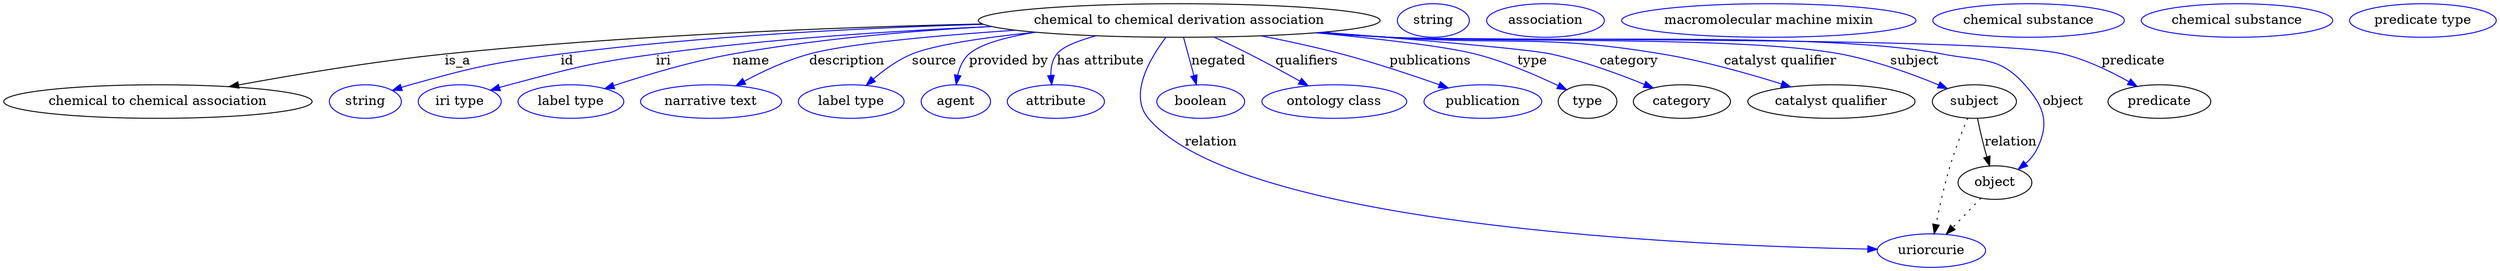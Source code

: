 digraph {
	graph [bb="0,0,2663.7,283"];
	node [label="\N"];
	"chemical to chemical derivation association"	 [height=0.5,
		label="chemical to chemical derivation association",
		pos="1257.1,265",
		width=5.9759];
	"chemical to chemical association"	 [height=0.5,
		pos="165.09,178",
		width=4.5857];
	"chemical to chemical derivation association" -> "chemical to chemical association"	 [label=is_a,
		lp="484.09,221.5",
		pos="e,244.04,193.88 1055.8,258.54 860.87,251.79 579.23,240.58 470.09,229 396.88,221.23 314.6,207.16 253.96,195.76"];
	id	 [color=blue,
		height=0.5,
		label=string,
		pos="386.09,178",
		width=1.0652];
	"chemical to chemical derivation association" -> id	 [color=blue,
		label=id,
		lp="599.09,221.5",
		pos="e,415.29,189.76 1060.5,257.66 897.68,250.96 679.29,240.4 592.09,229 520.95,219.7 502.98,215.99 434.09,196 431.1,195.14 428.04,194.17 \
424.98,193.15",
		style=solid];
	iri	 [color=blue,
		height=0.5,
		label="iri type",
		pos="487.09,178",
		width=1.2277];
	"chemical to chemical derivation association" -> iri	 [color=blue,
		label=iri,
		lp="704.09,221.5",
		pos="e,520.26,189.94 1053.8,259.03 946.99,254.11 814.05,245.18 696.09,229 625.87,219.37 608.42,214.76 540.09,196 536.75,195.08 533.32,\
194.08 529.88,193.02",
		style=solid];
	name	 [color=blue,
		height=0.5,
		label="label type",
		pos="606.09,178",
		width=1.5707];
	"chemical to chemical derivation association" -> name	 [color=blue,
		label=name,
		lp="797.09,221.5",
		pos="e,643.21,191.6 1074.9,255.39 963.73,248.73 832.71,239.26 777.09,229 734.24,221.1 686.87,206.49 652.87,194.93",
		style=solid];
	description	 [color=blue,
		height=0.5,
		label="narrative text",
		pos="756.09,178",
		width=2.0943];
	"chemical to chemical derivation association" -> description	 [color=blue,
		label=description,
		lp="900.09,221.5",
		pos="e,783.37,195 1077.1,255.14 991.74,249.17 899.73,240.47 859.09,229 835.71,222.4 811.28,210.55 792.08,199.93",
		style=solid];
	source	 [color=blue,
		height=0.5,
		label="label type",
		pos="906.09,178",
		width=1.5707];
	"chemical to chemical derivation association" -> source	 [color=blue,
		label=source,
		lp="994.59,221.5",
		pos="e,922.57,195.42 1099.1,252.72 1046,246.98 994.15,239.14 970.09,229 955.44,222.83 941.38,212.31 930.18,202.43",
		style=solid];
	"provided by"	 [color=blue,
		height=0.5,
		label=agent,
		pos="1018.1,178",
		width=1.0291];
	"chemical to chemical derivation association" -> "provided by"	 [color=blue,
		label="provided by",
		lp="1074.6,221.5",
		pos="e,1018.4,196.11 1101.8,252.47 1070.8,247.18 1044,239.66 1032.1,229 1025.6,223.16 1022,214.61 1020,206.16",
		style=solid];
	"has attribute"	 [color=blue,
		height=0.5,
		label=attribute,
		pos="1125.1,178",
		width=1.4443];
	"chemical to chemical derivation association" -> "has attribute"	 [color=blue,
		label="has attribute",
		lp="1173.1,221.5",
		pos="e,1120.4,196.3 1167,248.58 1148.2,243.3 1132.1,236.77 1126.1,229 1121.2,222.68 1119.6,214.47 1119.6,206.48",
		style=solid];
	relation	 [color=blue,
		height=0.5,
		label=uriorcurie,
		pos="2060.1,18",
		width=1.6068];
	"chemical to chemical derivation association" -> relation	 [color=blue,
		label=relation,
		lp="1326.1,134.5",
		pos="e,2004.7,23.291 1242.2,247.01 1225.3,224.33 1202.8,185.26 1224.1,160 1274,100.84 1806.5,43.017 1994.7,24.285",
		style=solid];
	negated	 [color=blue,
		height=0.5,
		label=boolean,
		pos="1280.1,178",
		width=1.2999];
	"chemical to chemical derivation association" -> negated	 [color=blue,
		label=negated,
		lp="1299.1,221.5",
		pos="e,1275.3,196 1261.9,246.97 1265,235.08 1269.2,219.25 1272.7,205.76",
		style=solid];
	qualifiers	 [color=blue,
		height=0.5,
		label="ontology class",
		pos="1422.1,178",
		width=2.1484];
	"chemical to chemical derivation association" -> qualifiers	 [color=blue,
		label=qualifiers,
		lp="1394.1,221.5",
		pos="e,1393.6,194.81 1295.5,247.18 1307.3,241.53 1320.3,235.15 1332.1,229 1349.5,219.89 1368.5,209.24 1384.5,200.04",
		style=solid];
	publications	 [color=blue,
		height=0.5,
		label=publication,
		pos="1580.1,178",
		width=1.7512];
	"chemical to chemical derivation association" -> publications	 [color=blue,
		label=publications,
		lp="1522.1,221.5",
		pos="e,1542.5,192.46 1348,248.61 1375.2,243.09 1405,236.42 1432.1,229 1466.3,219.61 1504.2,206.52 1533.1,195.94",
		style=solid];
	type	 [height=0.5,
		pos="1692.1,178",
		width=0.86659];
	"chemical to chemical derivation association" -> type	 [color=blue,
		label=type,
		lp="1631.1,221.5",
		pos="e,1669,190.1 1426.7,253.86 1473.6,248.52 1524.2,240.64 1570.1,229 1601.7,220.97 1635.8,206.14 1659.9,194.53",
		style=solid];
	category	 [height=0.5,
		pos="1793.1,178",
		width=1.4443];
	"chemical to chemical derivation association" -> category	 [color=blue,
		label=category,
		lp="1735.1,221.5",
		pos="e,1760.8,192.27 1413.3,252.62 1513,244.39 1627.7,234.18 1651.1,229 1685.7,221.32 1723.5,207.48 1751.4,196.15",
		style=solid];
	"catalyst qualifier"	 [height=0.5,
		pos="1953.1,178",
		width=2.4914];
	"chemical to chemical derivation association" -> "catalyst qualifier"	 [color=blue,
		label="catalyst qualifier",
		lp="1898.1,221.5",
		pos="e,1907.7,193.61 1410.1,252.33 1433.9,250.47 1458.1,248.63 1481.1,247 1609.9,237.83 1643.8,250.54 1771.1,229 1814.4,221.67 1862.2,\
208.05 1897.9,196.73",
		style=solid];
	subject	 [height=0.5,
		pos="2106.1,178",
		width=1.2457];
	"chemical to chemical derivation association" -> subject	 [color=blue,
		label=subject,
		lp="2042.6,221.5",
		pos="e,2076.4,191.59 1407,252.06 1431.8,250.18 1457.1,248.41 1481.1,247 1588.1,240.71 1857.8,249.24 1963.1,229 1999.3,222.03 2038.7,207.43 \
2066.9,195.63",
		style=solid];
	object	 [height=0.5,
		pos="2128.1,91",
		width=1.1013];
	"chemical to chemical derivation association" -> object	 [color=blue,
		label=object,
		lp="2201.6,178",
		pos="e,2153.5,105.11 1406.1,251.98 1431.1,250.1 1456.8,248.34 1481.1,247 1612.5,239.73 1944,254.69 2073.1,229 2113.6,220.93 2132.7,227.03 \
2160.1,196 2180.7,172.59 2186.6,155.13 2173.1,127 2170.3,121.2 2166.1,116.04 2161.3,111.57",
		style=solid];
	predicate	 [height=0.5,
		pos="2305.1,178",
		width=1.5346];
	"chemical to chemical derivation association" -> predicate	 [color=blue,
		label=predicate,
		lp="2273.6,221.5",
		pos="e,2279.8,194.28 1405.2,251.94 1430.5,250.04 1456.5,248.29 1481.1,247 1561,242.79 2123.4,248.06 2201.1,229 2225.7,222.96 2251.3,210.51 \
2270.9,199.42",
		style=solid];
	association_type	 [color=blue,
		height=0.5,
		label=string,
		pos="1528.1,265",
		width=1.0652];
	association_category	 [color=blue,
		height=0.5,
		label=association,
		pos="1647.1,265",
		width=1.7512];
	"chemical to chemical derivation association_catalyst qualifier"	 [color=blue,
		height=0.5,
		label="macromolecular machine mixin",
		pos="1885.1,265",
		width=4.3691];
	subject -> relation	 [pos="e,2062.9,36.006 2098.1,160.13 2092.3,146.37 2084.4,126.75 2079.1,109 2072.9,88.182 2068,64.102 2064.7,45.943",
		style=dotted];
	subject -> object	 [label=relation,
		lp="2145.1,134.5",
		pos="e,2122.3,108.86 2109.6,159.97 2111.6,150.18 2114.3,137.87 2117.1,127 2117.8,124.31 2118.6,121.51 2119.4,118.73"];
	"chemical to chemical derivation association_subject"	 [color=blue,
		height=0.5,
		label="chemical substance",
		pos="2163.1,265",
		width=2.8525];
	object -> relation	 [pos="e,2076.2,35.346 2112.3,74.069 2103.7,64.805 2092.8,53.154 2083.3,42.876",
		style=dotted];
	"chemical to chemical derivation association_object"	 [color=blue,
		height=0.5,
		label="chemical substance",
		pos="2386.1,265",
		width=2.8525];
	"chemical to chemical derivation association_predicate"	 [color=blue,
		height=0.5,
		label="predicate type",
		pos="2585.1,265",
		width=2.1845];
}
